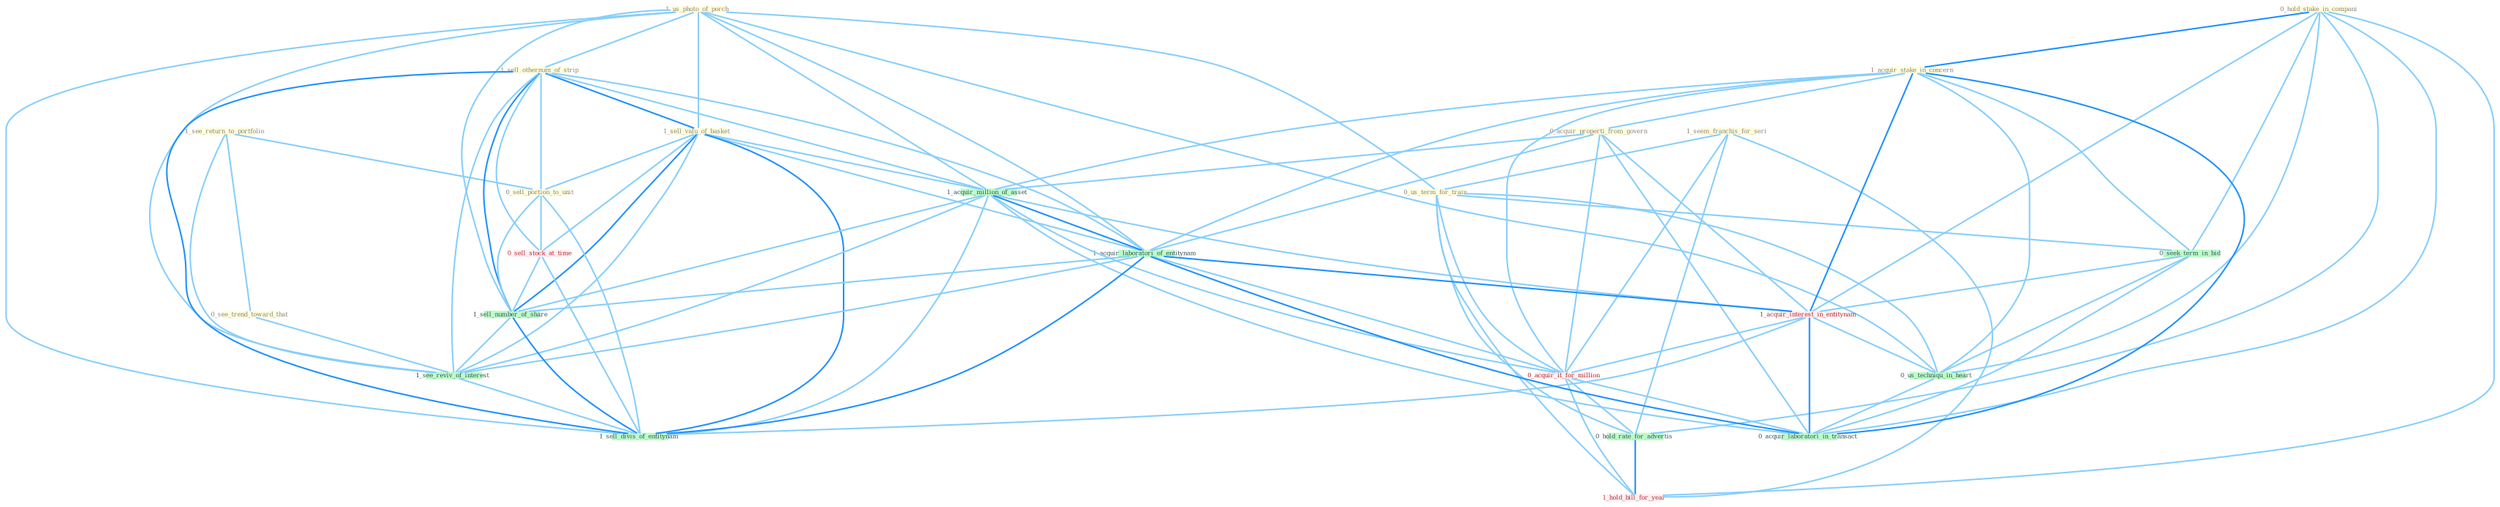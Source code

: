 Graph G{ 
    node
    [shape=polygon,style=filled,width=.5,height=.06,color="#BDFCC9",fixedsize=true,fontsize=4,
    fontcolor="#2f4f4f"];
    {node
    [color="#ffffe0", fontcolor="#8b7d6b"] "1_us_photo_of_porch " "1_see_return_to_portfolio " "1_seem_franchis_for_seri " "0_us_term_for_train " "0_see_trend_toward_that " "0_hold_stake_in_compani " "1_sell_othernum_of_strip " "1_sell_valu_of_basket " "0_sell_portion_to_unit " "1_acquir_stake_in_concern " "0_acquir_properti_from_govern "}
{node [color="#fff0f5", fontcolor="#b22222"] "1_acquir_interest_in_entitynam " "0_acquir_it_for_million " "0_sell_stock_at_time " "1_hold_bill_for_year "}
edge [color="#B0E2FF"];

	"1_us_photo_of_porch " -- "0_us_term_for_train " [w="1", color="#87cefa" ];
	"1_us_photo_of_porch " -- "1_sell_othernum_of_strip " [w="1", color="#87cefa" ];
	"1_us_photo_of_porch " -- "1_sell_valu_of_basket " [w="1", color="#87cefa" ];
	"1_us_photo_of_porch " -- "1_acquir_million_of_asset " [w="1", color="#87cefa" ];
	"1_us_photo_of_porch " -- "1_acquir_laboratori_of_entitynam " [w="1", color="#87cefa" ];
	"1_us_photo_of_porch " -- "0_us_techniqu_in_heart " [w="1", color="#87cefa" ];
	"1_us_photo_of_porch " -- "1_sell_number_of_share " [w="1", color="#87cefa" ];
	"1_us_photo_of_porch " -- "1_see_reviv_of_interest " [w="1", color="#87cefa" ];
	"1_us_photo_of_porch " -- "1_sell_divis_of_entitynam " [w="1", color="#87cefa" ];
	"1_see_return_to_portfolio " -- "0_see_trend_toward_that " [w="1", color="#87cefa" ];
	"1_see_return_to_portfolio " -- "0_sell_portion_to_unit " [w="1", color="#87cefa" ];
	"1_see_return_to_portfolio " -- "1_see_reviv_of_interest " [w="1", color="#87cefa" ];
	"1_seem_franchis_for_seri " -- "0_us_term_for_train " [w="1", color="#87cefa" ];
	"1_seem_franchis_for_seri " -- "0_acquir_it_for_million " [w="1", color="#87cefa" ];
	"1_seem_franchis_for_seri " -- "0_hold_rate_for_advertis " [w="1", color="#87cefa" ];
	"1_seem_franchis_for_seri " -- "1_hold_bill_for_year " [w="1", color="#87cefa" ];
	"0_us_term_for_train " -- "0_seek_term_in_bid " [w="1", color="#87cefa" ];
	"0_us_term_for_train " -- "0_us_techniqu_in_heart " [w="1", color="#87cefa" ];
	"0_us_term_for_train " -- "0_acquir_it_for_million " [w="1", color="#87cefa" ];
	"0_us_term_for_train " -- "0_hold_rate_for_advertis " [w="1", color="#87cefa" ];
	"0_us_term_for_train " -- "1_hold_bill_for_year " [w="1", color="#87cefa" ];
	"0_see_trend_toward_that " -- "1_see_reviv_of_interest " [w="1", color="#87cefa" ];
	"0_hold_stake_in_compani " -- "1_acquir_stake_in_concern " [w="2", color="#1e90ff" , len=0.8];
	"0_hold_stake_in_compani " -- "0_seek_term_in_bid " [w="1", color="#87cefa" ];
	"0_hold_stake_in_compani " -- "1_acquir_interest_in_entitynam " [w="1", color="#87cefa" ];
	"0_hold_stake_in_compani " -- "0_us_techniqu_in_heart " [w="1", color="#87cefa" ];
	"0_hold_stake_in_compani " -- "0_hold_rate_for_advertis " [w="1", color="#87cefa" ];
	"0_hold_stake_in_compani " -- "0_acquir_laboratori_in_transact " [w="1", color="#87cefa" ];
	"0_hold_stake_in_compani " -- "1_hold_bill_for_year " [w="1", color="#87cefa" ];
	"1_sell_othernum_of_strip " -- "1_sell_valu_of_basket " [w="2", color="#1e90ff" , len=0.8];
	"1_sell_othernum_of_strip " -- "0_sell_portion_to_unit " [w="1", color="#87cefa" ];
	"1_sell_othernum_of_strip " -- "1_acquir_million_of_asset " [w="1", color="#87cefa" ];
	"1_sell_othernum_of_strip " -- "1_acquir_laboratori_of_entitynam " [w="1", color="#87cefa" ];
	"1_sell_othernum_of_strip " -- "0_sell_stock_at_time " [w="1", color="#87cefa" ];
	"1_sell_othernum_of_strip " -- "1_sell_number_of_share " [w="2", color="#1e90ff" , len=0.8];
	"1_sell_othernum_of_strip " -- "1_see_reviv_of_interest " [w="1", color="#87cefa" ];
	"1_sell_othernum_of_strip " -- "1_sell_divis_of_entitynam " [w="2", color="#1e90ff" , len=0.8];
	"1_sell_valu_of_basket " -- "0_sell_portion_to_unit " [w="1", color="#87cefa" ];
	"1_sell_valu_of_basket " -- "1_acquir_million_of_asset " [w="1", color="#87cefa" ];
	"1_sell_valu_of_basket " -- "1_acquir_laboratori_of_entitynam " [w="1", color="#87cefa" ];
	"1_sell_valu_of_basket " -- "0_sell_stock_at_time " [w="1", color="#87cefa" ];
	"1_sell_valu_of_basket " -- "1_sell_number_of_share " [w="2", color="#1e90ff" , len=0.8];
	"1_sell_valu_of_basket " -- "1_see_reviv_of_interest " [w="1", color="#87cefa" ];
	"1_sell_valu_of_basket " -- "1_sell_divis_of_entitynam " [w="2", color="#1e90ff" , len=0.8];
	"0_sell_portion_to_unit " -- "0_sell_stock_at_time " [w="1", color="#87cefa" ];
	"0_sell_portion_to_unit " -- "1_sell_number_of_share " [w="1", color="#87cefa" ];
	"0_sell_portion_to_unit " -- "1_sell_divis_of_entitynam " [w="1", color="#87cefa" ];
	"1_acquir_stake_in_concern " -- "0_acquir_properti_from_govern " [w="1", color="#87cefa" ];
	"1_acquir_stake_in_concern " -- "1_acquir_million_of_asset " [w="1", color="#87cefa" ];
	"1_acquir_stake_in_concern " -- "1_acquir_laboratori_of_entitynam " [w="1", color="#87cefa" ];
	"1_acquir_stake_in_concern " -- "0_seek_term_in_bid " [w="1", color="#87cefa" ];
	"1_acquir_stake_in_concern " -- "1_acquir_interest_in_entitynam " [w="2", color="#1e90ff" , len=0.8];
	"1_acquir_stake_in_concern " -- "0_us_techniqu_in_heart " [w="1", color="#87cefa" ];
	"1_acquir_stake_in_concern " -- "0_acquir_it_for_million " [w="1", color="#87cefa" ];
	"1_acquir_stake_in_concern " -- "0_acquir_laboratori_in_transact " [w="2", color="#1e90ff" , len=0.8];
	"0_acquir_properti_from_govern " -- "1_acquir_million_of_asset " [w="1", color="#87cefa" ];
	"0_acquir_properti_from_govern " -- "1_acquir_laboratori_of_entitynam " [w="1", color="#87cefa" ];
	"0_acquir_properti_from_govern " -- "1_acquir_interest_in_entitynam " [w="1", color="#87cefa" ];
	"0_acquir_properti_from_govern " -- "0_acquir_it_for_million " [w="1", color="#87cefa" ];
	"0_acquir_properti_from_govern " -- "0_acquir_laboratori_in_transact " [w="1", color="#87cefa" ];
	"1_acquir_million_of_asset " -- "1_acquir_laboratori_of_entitynam " [w="2", color="#1e90ff" , len=0.8];
	"1_acquir_million_of_asset " -- "1_acquir_interest_in_entitynam " [w="1", color="#87cefa" ];
	"1_acquir_million_of_asset " -- "0_acquir_it_for_million " [w="1", color="#87cefa" ];
	"1_acquir_million_of_asset " -- "0_acquir_laboratori_in_transact " [w="1", color="#87cefa" ];
	"1_acquir_million_of_asset " -- "1_sell_number_of_share " [w="1", color="#87cefa" ];
	"1_acquir_million_of_asset " -- "1_see_reviv_of_interest " [w="1", color="#87cefa" ];
	"1_acquir_million_of_asset " -- "1_sell_divis_of_entitynam " [w="1", color="#87cefa" ];
	"1_acquir_laboratori_of_entitynam " -- "1_acquir_interest_in_entitynam " [w="2", color="#1e90ff" , len=0.8];
	"1_acquir_laboratori_of_entitynam " -- "0_acquir_it_for_million " [w="1", color="#87cefa" ];
	"1_acquir_laboratori_of_entitynam " -- "0_acquir_laboratori_in_transact " [w="2", color="#1e90ff" , len=0.8];
	"1_acquir_laboratori_of_entitynam " -- "1_sell_number_of_share " [w="1", color="#87cefa" ];
	"1_acquir_laboratori_of_entitynam " -- "1_see_reviv_of_interest " [w="1", color="#87cefa" ];
	"1_acquir_laboratori_of_entitynam " -- "1_sell_divis_of_entitynam " [w="2", color="#1e90ff" , len=0.8];
	"0_seek_term_in_bid " -- "1_acquir_interest_in_entitynam " [w="1", color="#87cefa" ];
	"0_seek_term_in_bid " -- "0_us_techniqu_in_heart " [w="1", color="#87cefa" ];
	"0_seek_term_in_bid " -- "0_acquir_laboratori_in_transact " [w="1", color="#87cefa" ];
	"1_acquir_interest_in_entitynam " -- "0_us_techniqu_in_heart " [w="1", color="#87cefa" ];
	"1_acquir_interest_in_entitynam " -- "0_acquir_it_for_million " [w="1", color="#87cefa" ];
	"1_acquir_interest_in_entitynam " -- "0_acquir_laboratori_in_transact " [w="2", color="#1e90ff" , len=0.8];
	"1_acquir_interest_in_entitynam " -- "1_sell_divis_of_entitynam " [w="1", color="#87cefa" ];
	"0_us_techniqu_in_heart " -- "0_acquir_laboratori_in_transact " [w="1", color="#87cefa" ];
	"0_acquir_it_for_million " -- "0_hold_rate_for_advertis " [w="1", color="#87cefa" ];
	"0_acquir_it_for_million " -- "0_acquir_laboratori_in_transact " [w="1", color="#87cefa" ];
	"0_acquir_it_for_million " -- "1_hold_bill_for_year " [w="1", color="#87cefa" ];
	"0_hold_rate_for_advertis " -- "1_hold_bill_for_year " [w="2", color="#1e90ff" , len=0.8];
	"0_sell_stock_at_time " -- "1_sell_number_of_share " [w="1", color="#87cefa" ];
	"0_sell_stock_at_time " -- "1_sell_divis_of_entitynam " [w="1", color="#87cefa" ];
	"1_sell_number_of_share " -- "1_see_reviv_of_interest " [w="1", color="#87cefa" ];
	"1_sell_number_of_share " -- "1_sell_divis_of_entitynam " [w="2", color="#1e90ff" , len=0.8];
	"1_see_reviv_of_interest " -- "1_sell_divis_of_entitynam " [w="1", color="#87cefa" ];
}